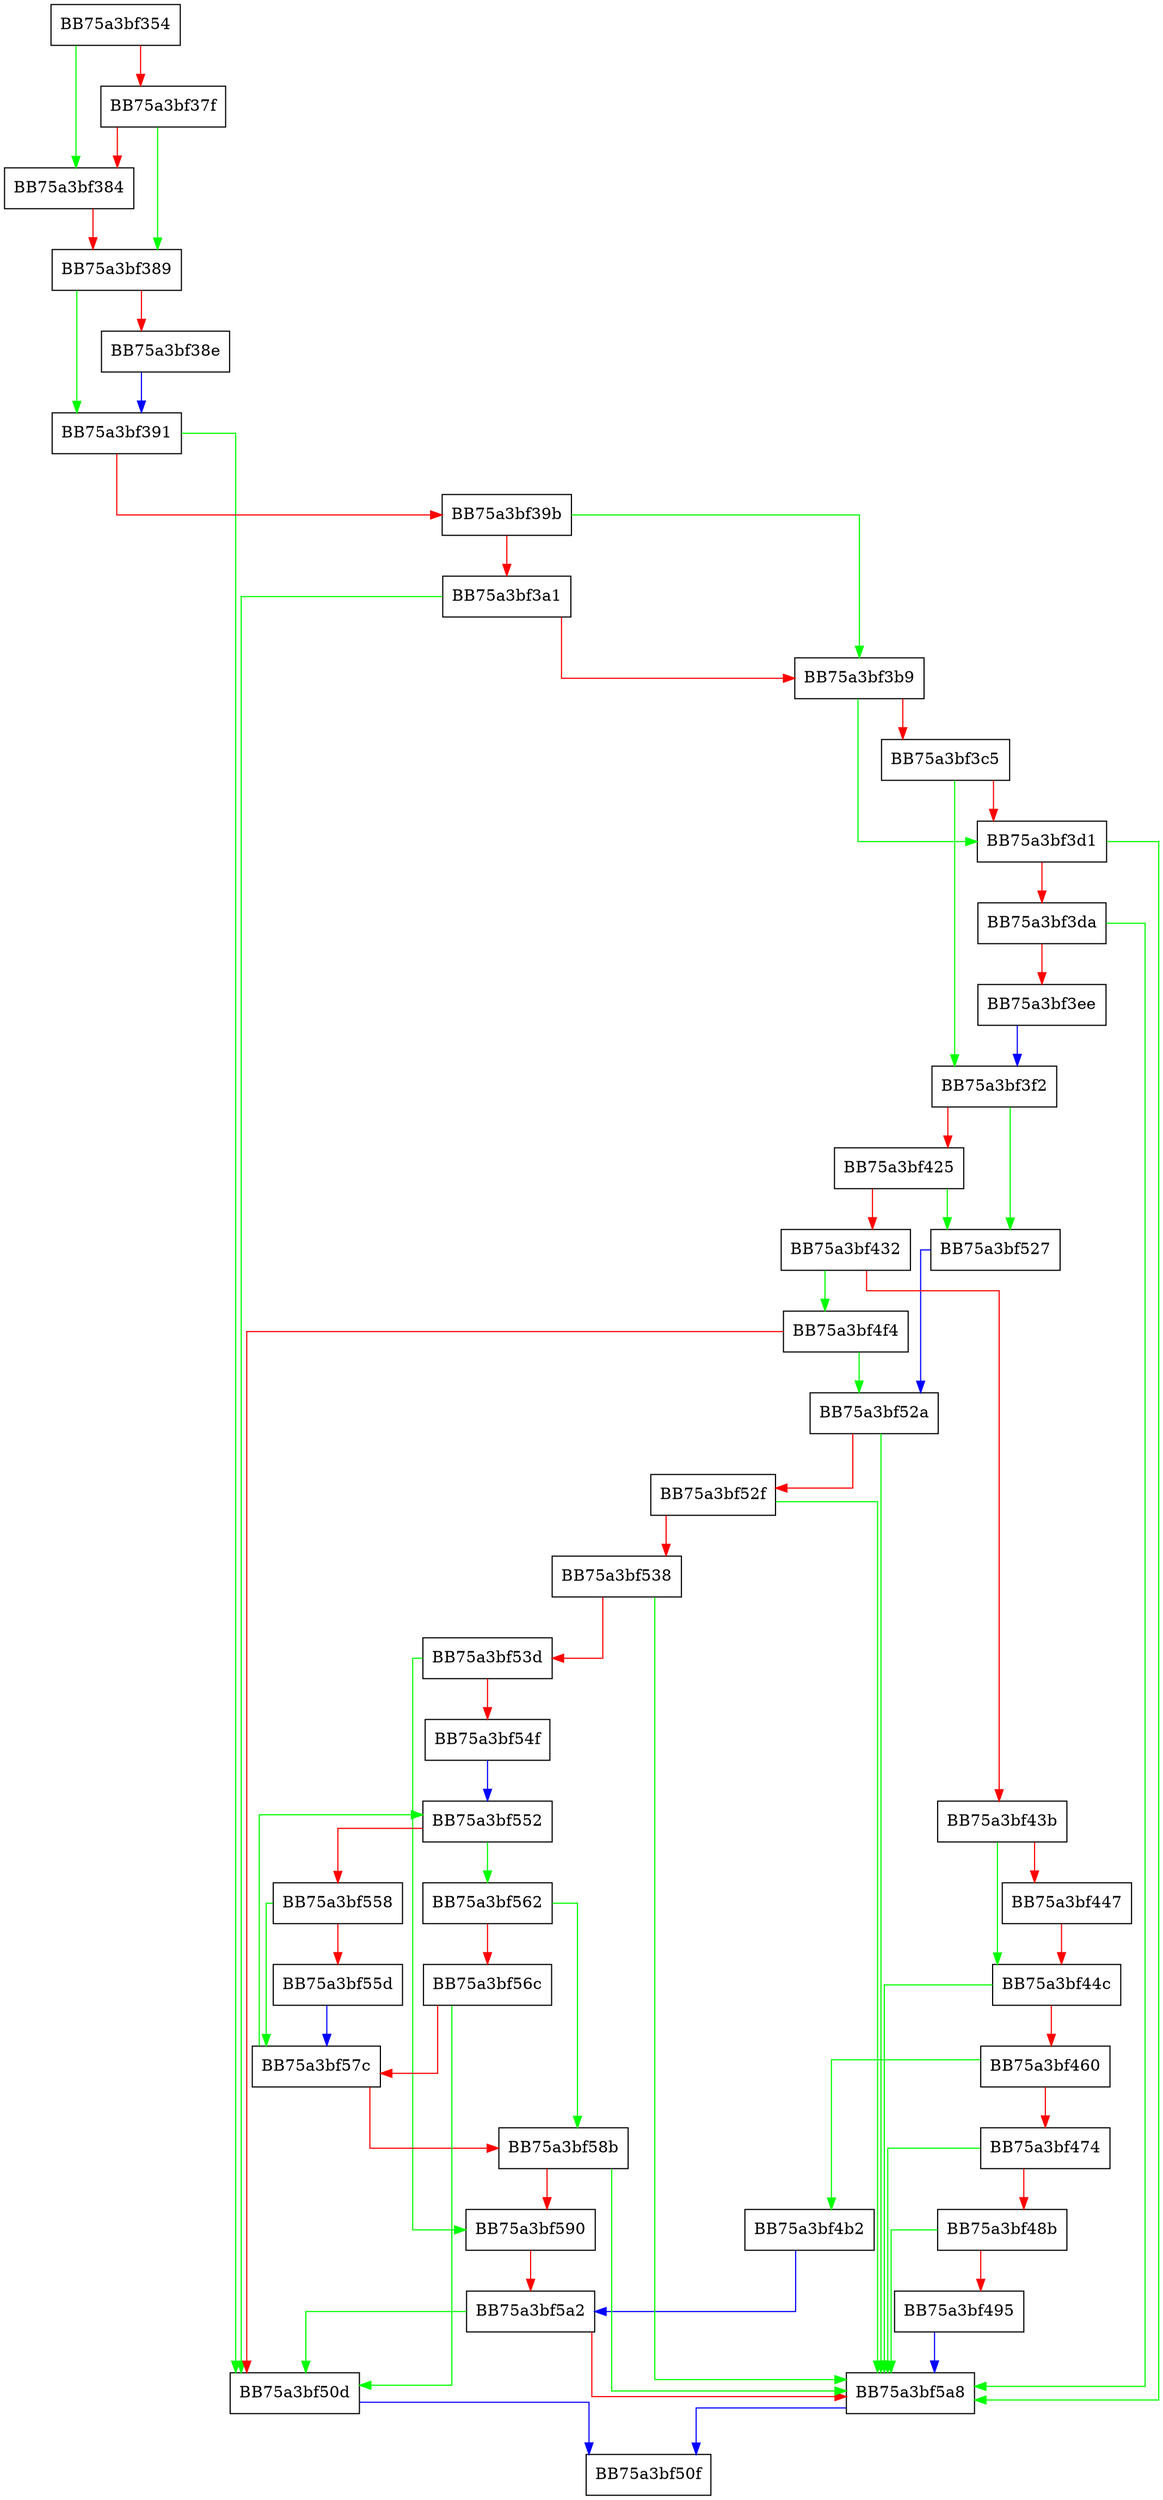 digraph IsIgnoredResourceEx {
  node [shape="box"];
  graph [splines=ortho];
  BB75a3bf354 -> BB75a3bf384 [color="green"];
  BB75a3bf354 -> BB75a3bf37f [color="red"];
  BB75a3bf37f -> BB75a3bf389 [color="green"];
  BB75a3bf37f -> BB75a3bf384 [color="red"];
  BB75a3bf384 -> BB75a3bf389 [color="red"];
  BB75a3bf389 -> BB75a3bf391 [color="green"];
  BB75a3bf389 -> BB75a3bf38e [color="red"];
  BB75a3bf38e -> BB75a3bf391 [color="blue"];
  BB75a3bf391 -> BB75a3bf50d [color="green"];
  BB75a3bf391 -> BB75a3bf39b [color="red"];
  BB75a3bf39b -> BB75a3bf3b9 [color="green"];
  BB75a3bf39b -> BB75a3bf3a1 [color="red"];
  BB75a3bf3a1 -> BB75a3bf50d [color="green"];
  BB75a3bf3a1 -> BB75a3bf3b9 [color="red"];
  BB75a3bf3b9 -> BB75a3bf3d1 [color="green"];
  BB75a3bf3b9 -> BB75a3bf3c5 [color="red"];
  BB75a3bf3c5 -> BB75a3bf3f2 [color="green"];
  BB75a3bf3c5 -> BB75a3bf3d1 [color="red"];
  BB75a3bf3d1 -> BB75a3bf5a8 [color="green"];
  BB75a3bf3d1 -> BB75a3bf3da [color="red"];
  BB75a3bf3da -> BB75a3bf5a8 [color="green"];
  BB75a3bf3da -> BB75a3bf3ee [color="red"];
  BB75a3bf3ee -> BB75a3bf3f2 [color="blue"];
  BB75a3bf3f2 -> BB75a3bf527 [color="green"];
  BB75a3bf3f2 -> BB75a3bf425 [color="red"];
  BB75a3bf425 -> BB75a3bf527 [color="green"];
  BB75a3bf425 -> BB75a3bf432 [color="red"];
  BB75a3bf432 -> BB75a3bf4f4 [color="green"];
  BB75a3bf432 -> BB75a3bf43b [color="red"];
  BB75a3bf43b -> BB75a3bf44c [color="green"];
  BB75a3bf43b -> BB75a3bf447 [color="red"];
  BB75a3bf447 -> BB75a3bf44c [color="red"];
  BB75a3bf44c -> BB75a3bf5a8 [color="green"];
  BB75a3bf44c -> BB75a3bf460 [color="red"];
  BB75a3bf460 -> BB75a3bf4b2 [color="green"];
  BB75a3bf460 -> BB75a3bf474 [color="red"];
  BB75a3bf474 -> BB75a3bf5a8 [color="green"];
  BB75a3bf474 -> BB75a3bf48b [color="red"];
  BB75a3bf48b -> BB75a3bf5a8 [color="green"];
  BB75a3bf48b -> BB75a3bf495 [color="red"];
  BB75a3bf495 -> BB75a3bf5a8 [color="blue"];
  BB75a3bf4b2 -> BB75a3bf5a2 [color="blue"];
  BB75a3bf4f4 -> BB75a3bf52a [color="green"];
  BB75a3bf4f4 -> BB75a3bf50d [color="red"];
  BB75a3bf50d -> BB75a3bf50f [color="blue"];
  BB75a3bf527 -> BB75a3bf52a [color="blue"];
  BB75a3bf52a -> BB75a3bf5a8 [color="green"];
  BB75a3bf52a -> BB75a3bf52f [color="red"];
  BB75a3bf52f -> BB75a3bf5a8 [color="green"];
  BB75a3bf52f -> BB75a3bf538 [color="red"];
  BB75a3bf538 -> BB75a3bf5a8 [color="green"];
  BB75a3bf538 -> BB75a3bf53d [color="red"];
  BB75a3bf53d -> BB75a3bf590 [color="green"];
  BB75a3bf53d -> BB75a3bf54f [color="red"];
  BB75a3bf54f -> BB75a3bf552 [color="blue"];
  BB75a3bf552 -> BB75a3bf562 [color="green"];
  BB75a3bf552 -> BB75a3bf558 [color="red"];
  BB75a3bf558 -> BB75a3bf57c [color="green"];
  BB75a3bf558 -> BB75a3bf55d [color="red"];
  BB75a3bf55d -> BB75a3bf57c [color="blue"];
  BB75a3bf562 -> BB75a3bf58b [color="green"];
  BB75a3bf562 -> BB75a3bf56c [color="red"];
  BB75a3bf56c -> BB75a3bf50d [color="green"];
  BB75a3bf56c -> BB75a3bf57c [color="red"];
  BB75a3bf57c -> BB75a3bf552 [color="green"];
  BB75a3bf57c -> BB75a3bf58b [color="red"];
  BB75a3bf58b -> BB75a3bf5a8 [color="green"];
  BB75a3bf58b -> BB75a3bf590 [color="red"];
  BB75a3bf590 -> BB75a3bf5a2 [color="red"];
  BB75a3bf5a2 -> BB75a3bf50d [color="green"];
  BB75a3bf5a2 -> BB75a3bf5a8 [color="red"];
  BB75a3bf5a8 -> BB75a3bf50f [color="blue"];
}